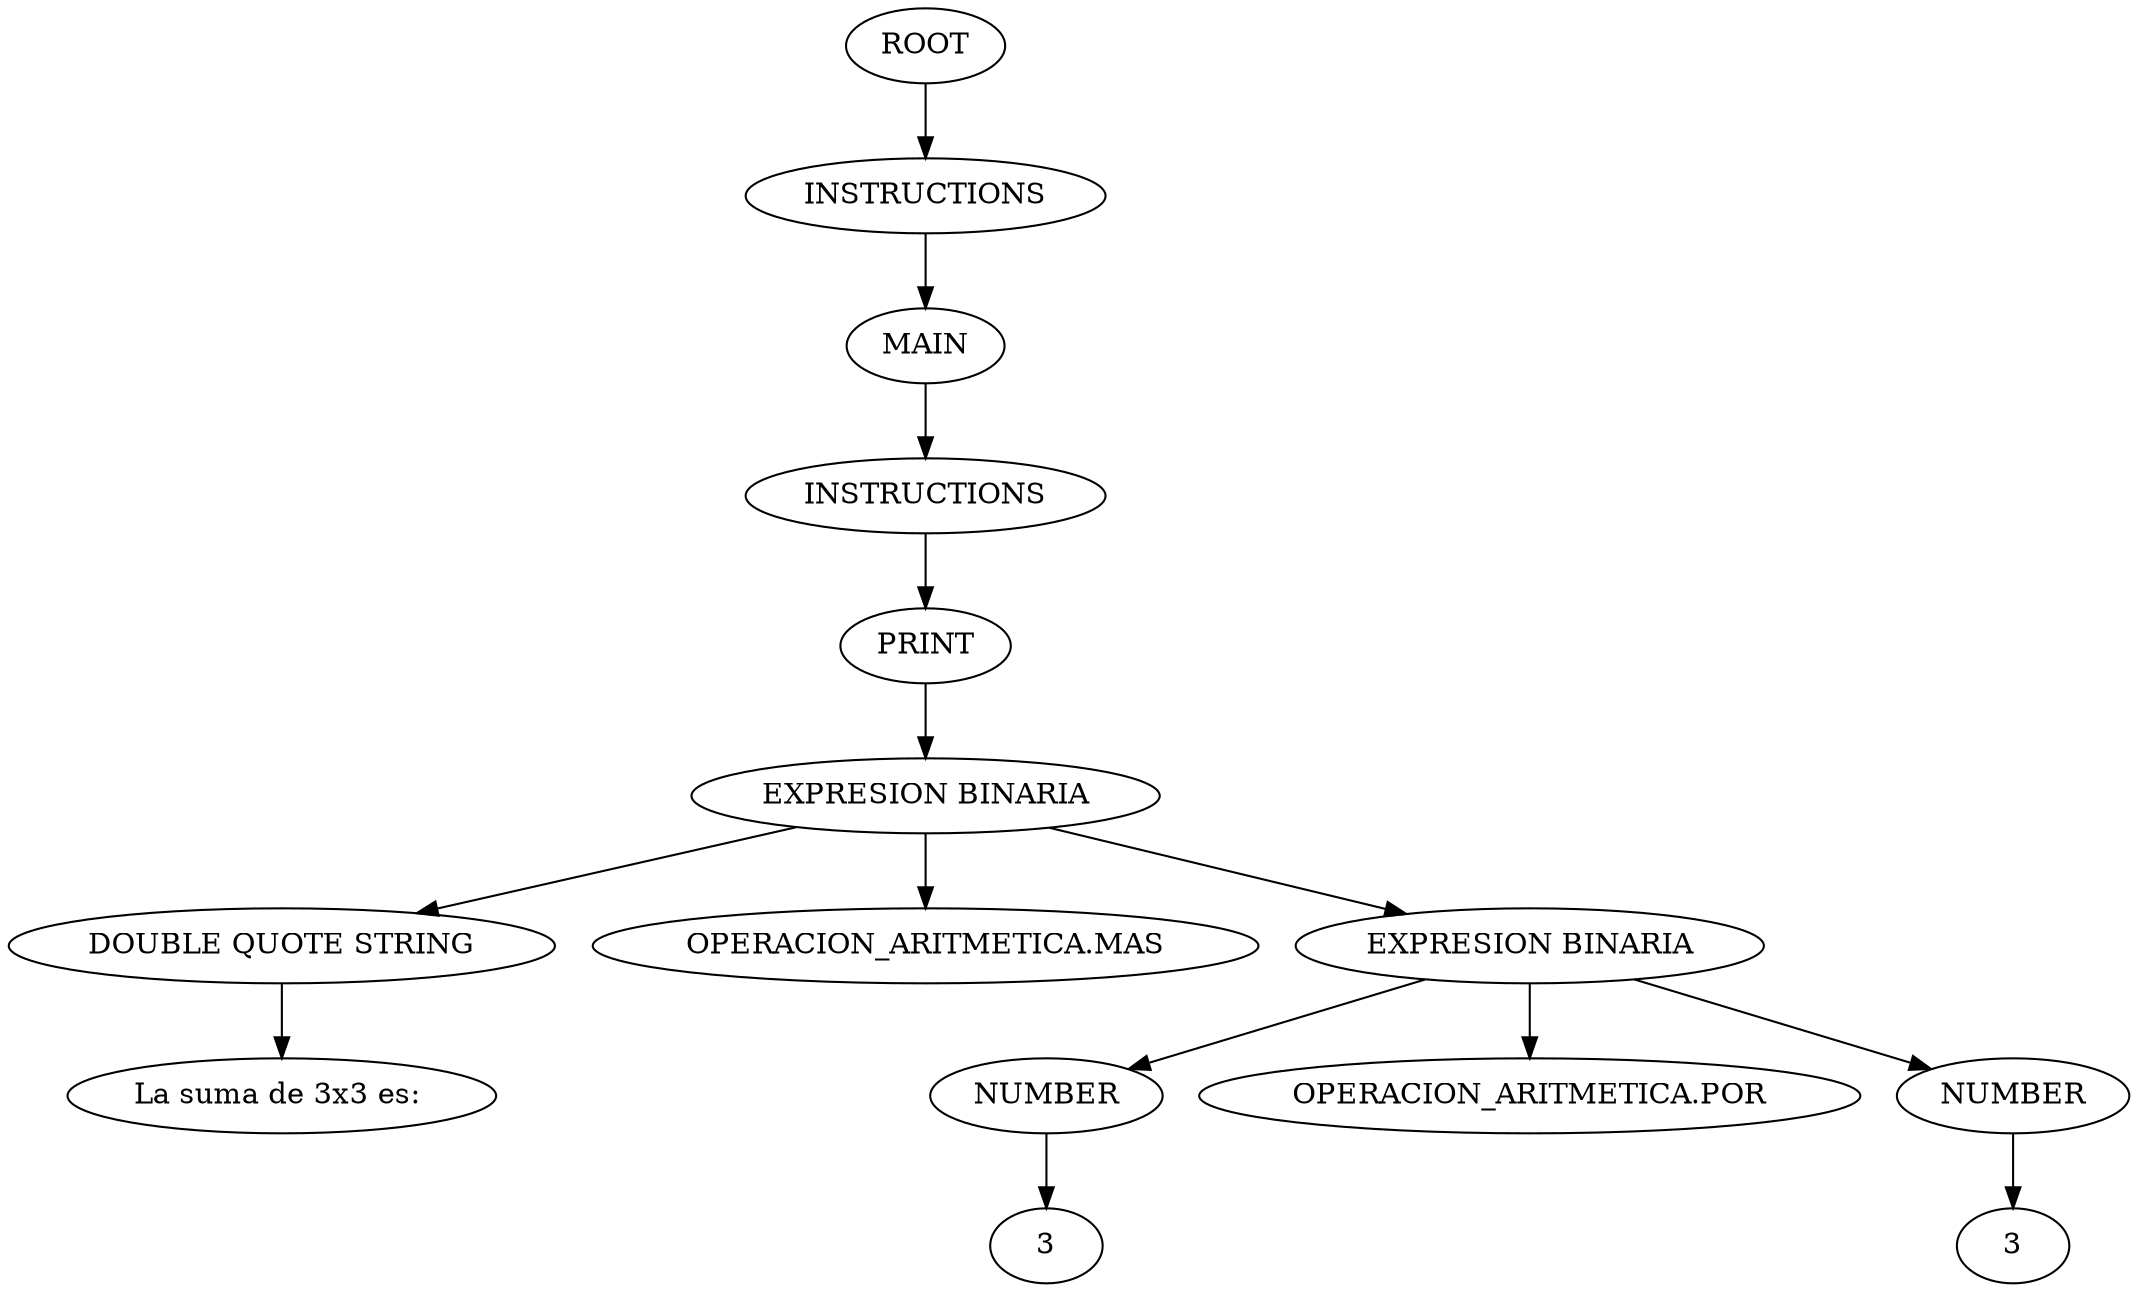 digraph {
n0[label="ROOT"];
n1[label="INSTRUCTIONS"];
n0->n1;
n2[label="MAIN"];
n1->n2;
n3[label="INSTRUCTIONS"];
n2->n3;
n4[label="PRINT"];
n3->n4;
n5[label="EXPRESION BINARIA"];
n4->n5;
n6[label="DOUBLE QUOTE STRING"];
n5->n6;
n7[label="La suma de 3x3 es: "];
n6->n7;
n8[label="OPERACION_ARITMETICA.MAS"];
n5->n8;
n9[label="EXPRESION BINARIA"];
n5->n9;
n10[label="NUMBER"];
n9->n10;
n11[label="3"];
n10->n11;
n12[label="OPERACION_ARITMETICA.POR"];
n9->n12;
n13[label="NUMBER"];
n9->n13;
n14[label="3"];
n13->n14;
}